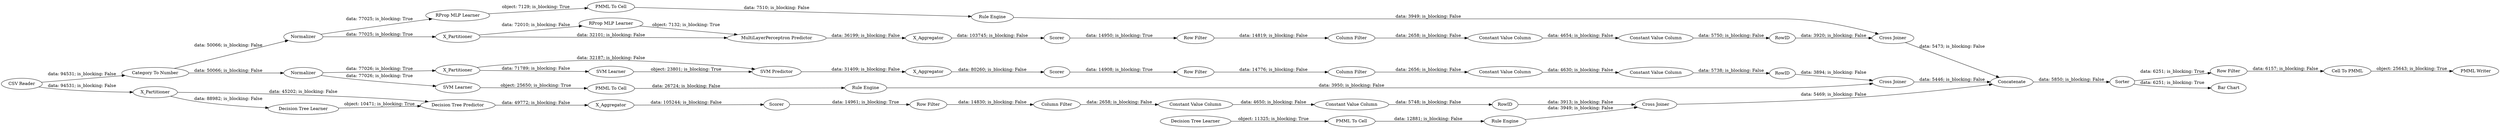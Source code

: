 digraph {
	"383752649809916221_38" [label="Cross Joiner"]
	"2529012371904967706_39" [label=Scorer]
	"-9097715568998210239_52" [label=Sorter]
	"-9097715568998210239_58" [label="Category To Number"]
	"-9097715568998210239_53" [label="Row Filter"]
	"383752649809916221_39" [label=Normalizer]
	"-1103418937237168547_22" [label="PMML To Cell"]
	"2129613700688785014_35" [label="Rule Engine"]
	"7693620296429261230_32" [label="SVM Predictor"]
	"2529012371904967706_7" [label=X_Aggregator]
	"7693620296429261230_39" [label="Cross Joiner"]
	"7693620296429261230_40" [label=Normalizer]
	"-5831952412806888983_292" [label="Constant Value Column"]
	"-9097715568998210239_61" [label="PMML Writer"]
	"-5831952412806888983_294" [label="Column Filter"]
	"-1103418937237168547_35" [label="RProp MLP Learner"]
	"-1103418937237168547_34" [label="Rule Engine"]
	"-7842188767504480740_34" [label="Rule Engine"]
	"3434363831394999958_294" [label="Column Filter"]
	"7693620296429261230_31" [label="SVM Learner"]
	"2129613700688785014_34" [label="PMML To Cell"]
	"-567455943377040291_290" [label="Constant Value Column"]
	"-567455943377040291_9" [label="Row Filter"]
	"2529012371904967706_32" [label="Decision Tree Predictor"]
	"-567455943377040291_292" [label="Constant Value Column"]
	"383752649809916221_2" [label=X_Partitioner]
	"2529012371904967706_38" [label="Cross Joiner"]
	"383752649809916221_40" [label=Scorer]
	"2529012371904967706_31" [label="Decision Tree Learner"]
	"7693620296429261230_41" [label=Scorer]
	"-5831952412806888983_9" [label="Row Filter"]
	"3434363831394999958_292" [label="Constant Value Column"]
	"-567455943377040291_293" [label=RowID]
	"3434363831394999958_9" [label="Row Filter"]
	"3434363831394999958_293" [label=RowID]
	"2529012371904967706_2" [label=X_Partitioner]
	"383752649809916221_31" [label="RProp MLP Learner"]
	"-5831952412806888983_293" [label=RowID]
	"383752649809916221_7" [label=X_Aggregator]
	"7693620296429261230_2" [label=X_Partitioner]
	"7693620296429261230_7" [label=X_Aggregator]
	"-9097715568998210239_60" [label=Concatenate]
	"-9097715568998210239_54" [label="Cell To PMML"]
	"-9097715568998210239_62" [label="CSV Reader"]
	"-5831952412806888983_290" [label="Constant Value Column"]
	"-567455943377040291_294" [label="Column Filter"]
	"-7842188767504480740_28" [label="PMML To Cell"]
	"-7842188767504480740_33" [label="Decision Tree Learner"]
	"2129613700688785014_33" [label="SVM Learner"]
	"-9097715568998210239_59" [label="Bar Chart"]
	"383752649809916221_32" [label="MultiLayerPerceptron Predictor"]
	"3434363831394999958_290" [label="Constant Value Column"]
	"7693620296429261230_32" -> "7693620296429261230_7" [label="data: 31409; is_blocking: False"]
	"-9097715568998210239_58" -> "383752649809916221_39" [label="data: 50066; is_blocking: False"]
	"-567455943377040291_292" -> "-567455943377040291_293" [label="data: 5750; is_blocking: False"]
	"-7842188767504480740_33" -> "-7842188767504480740_28" [label="object: 11325; is_blocking: True"]
	"-5831952412806888983_294" -> "-5831952412806888983_290" [label="data: 2658; is_blocking: False"]
	"-1103418937237168547_34" -> "383752649809916221_38" [label="data: 3949; is_blocking: False"]
	"-7842188767504480740_34" -> "2529012371904967706_38" [label="data: 3949; is_blocking: False"]
	"7693620296429261230_2" -> "7693620296429261230_31" [label="data: 71789; is_blocking: False"]
	"-9097715568998210239_58" -> "7693620296429261230_40" [label="data: 50066; is_blocking: False"]
	"2529012371904967706_2" -> "2529012371904967706_32" [label="data: 45202; is_blocking: False"]
	"2529012371904967706_31" -> "2529012371904967706_32" [label="object: 10471; is_blocking: True"]
	"2529012371904967706_2" -> "2529012371904967706_31" [label="data: 88982; is_blocking: False"]
	"2529012371904967706_32" -> "2529012371904967706_7" [label="data: 49772; is_blocking: False"]
	"7693620296429261230_2" -> "7693620296429261230_32" [label="data: 32187; is_blocking: False"]
	"-567455943377040291_294" -> "-567455943377040291_290" [label="data: 2658; is_blocking: False"]
	"2129613700688785014_33" -> "2129613700688785014_34" [label="object: 25650; is_blocking: True"]
	"7693620296429261230_31" -> "7693620296429261230_32" [label="object: 23801; is_blocking: True"]
	"383752649809916221_31" -> "383752649809916221_32" [label="object: 7132; is_blocking: True"]
	"-567455943377040291_293" -> "383752649809916221_38" [label="data: 3920; is_blocking: False"]
	"3434363831394999958_292" -> "3434363831394999958_293" [label="data: 5738; is_blocking: False"]
	"-1103418937237168547_35" -> "-1103418937237168547_22" [label="object: 7129; is_blocking: True"]
	"383752649809916221_40" -> "-567455943377040291_9" [label="data: 14950; is_blocking: True"]
	"-567455943377040291_290" -> "-567455943377040291_292" [label="data: 4654; is_blocking: False"]
	"-5831952412806888983_293" -> "2529012371904967706_38" [label="data: 3913; is_blocking: False"]
	"-5831952412806888983_290" -> "-5831952412806888983_292" [label="data: 4650; is_blocking: False"]
	"-9097715568998210239_52" -> "-9097715568998210239_53" [label="data: 6251; is_blocking: True"]
	"2529012371904967706_38" -> "-9097715568998210239_60" [label="data: 5469; is_blocking: False"]
	"383752649809916221_2" -> "383752649809916221_32" [label="data: 32101; is_blocking: False"]
	"383752649809916221_39" -> "383752649809916221_2" [label="data: 77025; is_blocking: True"]
	"383752649809916221_2" -> "383752649809916221_31" [label="data: 72010; is_blocking: False"]
	"7693620296429261230_41" -> "3434363831394999958_9" [label="data: 14908; is_blocking: True"]
	"-5831952412806888983_9" -> "-5831952412806888983_294" [label="data: 14830; is_blocking: False"]
	"7693620296429261230_39" -> "-9097715568998210239_60" [label="data: 5446; is_blocking: False"]
	"-9097715568998210239_52" -> "-9097715568998210239_59" [label="data: 6251; is_blocking: True"]
	"3434363831394999958_290" -> "3434363831394999958_292" [label="data: 4630; is_blocking: False"]
	"-9097715568998210239_60" -> "-9097715568998210239_52" [label="data: 5850; is_blocking: False"]
	"2529012371904967706_7" -> "2529012371904967706_39" [label="data: 105244; is_blocking: False"]
	"7693620296429261230_7" -> "7693620296429261230_41" [label="data: 80260; is_blocking: False"]
	"-9097715568998210239_54" -> "-9097715568998210239_61" [label="object: 25643; is_blocking: True"]
	"2529012371904967706_39" -> "-5831952412806888983_9" [label="data: 14961; is_blocking: True"]
	"383752649809916221_32" -> "383752649809916221_7" [label="data: 36199; is_blocking: False"]
	"3434363831394999958_294" -> "3434363831394999958_290" [label="data: 2656; is_blocking: False"]
	"7693620296429261230_40" -> "2129613700688785014_33" [label="data: 77026; is_blocking: True"]
	"383752649809916221_38" -> "-9097715568998210239_60" [label="data: 5473; is_blocking: False"]
	"383752649809916221_7" -> "383752649809916221_40" [label="data: 103745; is_blocking: False"]
	"7693620296429261230_40" -> "7693620296429261230_2" [label="data: 77026; is_blocking: True"]
	"3434363831394999958_293" -> "7693620296429261230_39" [label="data: 3894; is_blocking: False"]
	"-5831952412806888983_292" -> "-5831952412806888983_293" [label="data: 5748; is_blocking: False"]
	"-1103418937237168547_22" -> "-1103418937237168547_34" [label="data: 7510; is_blocking: False"]
	"-9097715568998210239_62" -> "2529012371904967706_2" [label="data: 94531; is_blocking: False"]
	"-567455943377040291_9" -> "-567455943377040291_294" [label="data: 14819; is_blocking: False"]
	"3434363831394999958_9" -> "3434363831394999958_294" [label="data: 14776; is_blocking: False"]
	"2129613700688785014_35" -> "7693620296429261230_39" [label="data: 3950; is_blocking: False"]
	"2129613700688785014_34" -> "2129613700688785014_35" [label="data: 26724; is_blocking: False"]
	"-9097715568998210239_62" -> "-9097715568998210239_58" [label="data: 94531; is_blocking: False"]
	"-9097715568998210239_53" -> "-9097715568998210239_54" [label="data: 6157; is_blocking: False"]
	"-7842188767504480740_28" -> "-7842188767504480740_34" [label="data: 12881; is_blocking: False"]
	"383752649809916221_39" -> "-1103418937237168547_35" [label="data: 77025; is_blocking: True"]
	rankdir=LR
}
